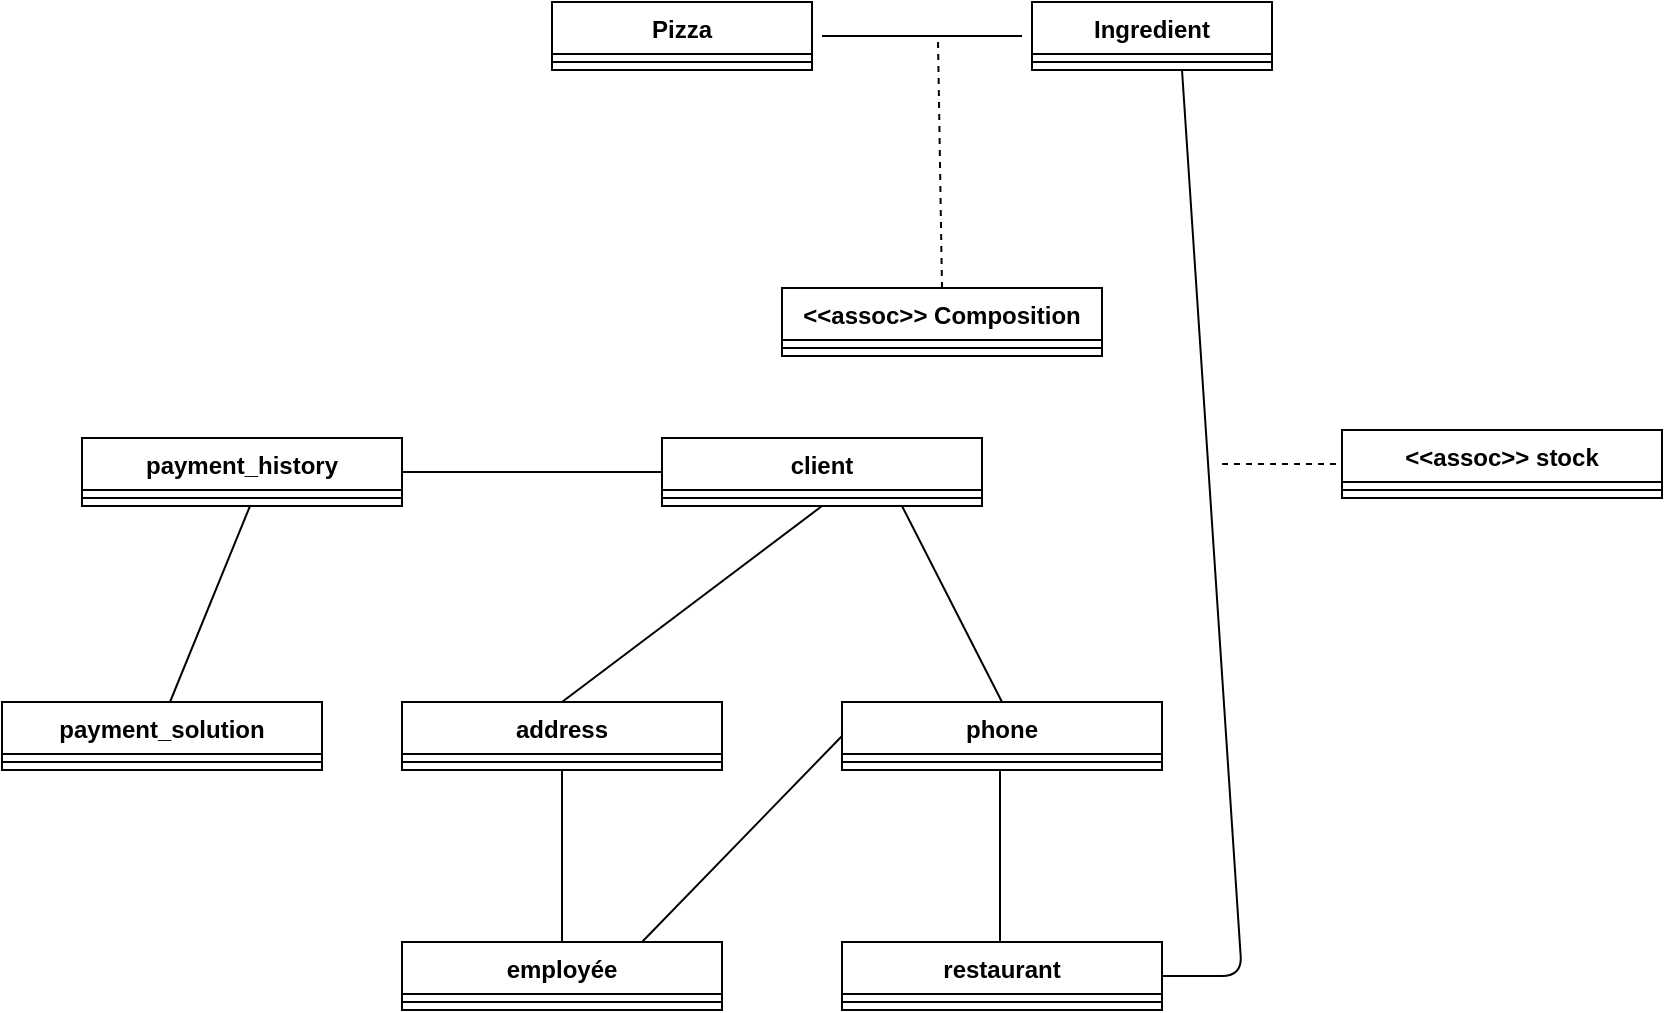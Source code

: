 <mxfile version="10.6.6" type="github"><diagram id="D1ukMxYMlEb4ZBfQrxmZ" name="Page-1"><mxGraphModel dx="1745" dy="664" grid="1" gridSize="10" guides="1" tooltips="1" connect="1" arrows="1" fold="1" page="1" pageScale="1" pageWidth="827" pageHeight="1169" math="0" shadow="0"><root><mxCell id="0"/><mxCell id="1" parent="0"/><mxCell id="fjcwTfYKbCh1iU2Mf5Um-34" value="" style="line;strokeWidth=1;fillColor=none;align=left;verticalAlign=middle;spacingTop=-1;spacingLeft=3;spacingRight=3;rotatable=0;labelPosition=right;points=[];portConstraint=eastwest;" vertex="1" parent="1"><mxGeometry x="-140" y="163" width="100" height="8" as="geometry"/></mxCell><mxCell id="fjcwTfYKbCh1iU2Mf5Um-35" value="Pizza" style="swimlane;fontStyle=1;align=center;verticalAlign=top;childLayout=stackLayout;horizontal=1;startSize=26;horizontalStack=0;resizeParent=1;resizeParentMax=0;resizeLast=0;collapsible=1;marginBottom=0;gradientColor=none;" vertex="1" parent="1"><mxGeometry x="-275" y="150" width="130" height="34" as="geometry"/></mxCell><mxCell id="fjcwTfYKbCh1iU2Mf5Um-37" value="" style="line;strokeWidth=1;fillColor=none;align=left;verticalAlign=middle;spacingTop=-1;spacingLeft=3;spacingRight=3;rotatable=0;labelPosition=right;points=[];portConstraint=eastwest;" vertex="1" parent="fjcwTfYKbCh1iU2Mf5Um-35"><mxGeometry y="26" width="130" height="8" as="geometry"/></mxCell><mxCell id="fjcwTfYKbCh1iU2Mf5Um-39" value="Ingredient" style="swimlane;fontStyle=1;align=center;verticalAlign=top;childLayout=stackLayout;horizontal=1;startSize=26;horizontalStack=0;resizeParent=1;resizeParentMax=0;resizeLast=0;collapsible=1;marginBottom=0;gradientColor=none;" vertex="1" parent="1"><mxGeometry x="-35" y="150" width="120" height="34" as="geometry"/></mxCell><mxCell id="fjcwTfYKbCh1iU2Mf5Um-41" value="" style="line;strokeWidth=1;fillColor=none;align=left;verticalAlign=middle;spacingTop=-1;spacingLeft=3;spacingRight=3;rotatable=0;labelPosition=right;points=[];portConstraint=eastwest;" vertex="1" parent="fjcwTfYKbCh1iU2Mf5Um-39"><mxGeometry y="26" width="120" height="8" as="geometry"/></mxCell><mxCell id="fjcwTfYKbCh1iU2Mf5Um-43" value="&lt;&lt;assoc&gt;&gt; stock" style="swimlane;fontStyle=1;align=center;verticalAlign=top;childLayout=stackLayout;horizontal=1;startSize=26;horizontalStack=0;resizeParent=1;resizeParentMax=0;resizeLast=0;collapsible=1;marginBottom=0;gradientColor=none;" vertex="1" parent="1"><mxGeometry x="120" y="364" width="160" height="34" as="geometry"/></mxCell><mxCell id="fjcwTfYKbCh1iU2Mf5Um-45" value="" style="line;strokeWidth=1;fillColor=none;align=left;verticalAlign=middle;spacingTop=-1;spacingLeft=3;spacingRight=3;rotatable=0;labelPosition=right;points=[];portConstraint=eastwest;" vertex="1" parent="fjcwTfYKbCh1iU2Mf5Um-43"><mxGeometry y="26" width="160" height="8" as="geometry"/></mxCell><mxCell id="fjcwTfYKbCh1iU2Mf5Um-46" value="&lt;&lt;assoc&gt;&gt; Composition" style="swimlane;fontStyle=1;align=center;verticalAlign=top;childLayout=stackLayout;horizontal=1;startSize=26;horizontalStack=0;resizeParent=1;resizeParentMax=0;resizeLast=0;collapsible=1;marginBottom=0;gradientColor=none;" vertex="1" parent="1"><mxGeometry x="-160" y="293" width="160" height="34" as="geometry"/></mxCell><mxCell id="fjcwTfYKbCh1iU2Mf5Um-48" value="" style="line;strokeWidth=1;fillColor=none;align=left;verticalAlign=middle;spacingTop=-1;spacingLeft=3;spacingRight=3;rotatable=0;labelPosition=right;points=[];portConstraint=eastwest;" vertex="1" parent="fjcwTfYKbCh1iU2Mf5Um-46"><mxGeometry y="26" width="160" height="8" as="geometry"/></mxCell><mxCell id="fjcwTfYKbCh1iU2Mf5Um-49" value="client" style="swimlane;fontStyle=1;align=center;verticalAlign=top;childLayout=stackLayout;horizontal=1;startSize=26;horizontalStack=0;resizeParent=1;resizeParentMax=0;resizeLast=0;collapsible=1;marginBottom=0;gradientColor=none;" vertex="1" parent="1"><mxGeometry x="-220" y="368" width="160" height="34" as="geometry"/></mxCell><mxCell id="fjcwTfYKbCh1iU2Mf5Um-51" value="" style="line;strokeWidth=1;fillColor=none;align=left;verticalAlign=middle;spacingTop=-1;spacingLeft=3;spacingRight=3;rotatable=0;labelPosition=right;points=[];portConstraint=eastwest;" vertex="1" parent="fjcwTfYKbCh1iU2Mf5Um-49"><mxGeometry y="26" width="160" height="8" as="geometry"/></mxCell><mxCell id="fjcwTfYKbCh1iU2Mf5Um-55" value="payment_history" style="swimlane;fontStyle=1;align=center;verticalAlign=top;childLayout=stackLayout;horizontal=1;startSize=26;horizontalStack=0;resizeParent=1;resizeParentMax=0;resizeLast=0;collapsible=1;marginBottom=0;gradientColor=none;" vertex="1" parent="1"><mxGeometry x="-510" y="368" width="160" height="34" as="geometry"/></mxCell><mxCell id="fjcwTfYKbCh1iU2Mf5Um-57" value="" style="line;strokeWidth=1;fillColor=none;align=left;verticalAlign=middle;spacingTop=-1;spacingLeft=3;spacingRight=3;rotatable=0;labelPosition=right;points=[];portConstraint=eastwest;" vertex="1" parent="fjcwTfYKbCh1iU2Mf5Um-55"><mxGeometry y="26" width="160" height="8" as="geometry"/></mxCell><mxCell id="fjcwTfYKbCh1iU2Mf5Um-58" value="payment_solution" style="swimlane;fontStyle=1;align=center;verticalAlign=top;childLayout=stackLayout;horizontal=1;startSize=26;horizontalStack=0;resizeParent=1;resizeParentMax=0;resizeLast=0;collapsible=1;marginBottom=0;gradientColor=none;" vertex="1" parent="1"><mxGeometry x="-550" y="500" width="160" height="34" as="geometry"/></mxCell><mxCell id="fjcwTfYKbCh1iU2Mf5Um-60" value="" style="line;strokeWidth=1;fillColor=none;align=left;verticalAlign=middle;spacingTop=-1;spacingLeft=3;spacingRight=3;rotatable=0;labelPosition=right;points=[];portConstraint=eastwest;" vertex="1" parent="fjcwTfYKbCh1iU2Mf5Um-58"><mxGeometry y="26" width="160" height="8" as="geometry"/></mxCell><mxCell id="fjcwTfYKbCh1iU2Mf5Um-67" value="address" style="swimlane;fontStyle=1;align=center;verticalAlign=top;childLayout=stackLayout;horizontal=1;startSize=26;horizontalStack=0;resizeParent=1;resizeParentMax=0;resizeLast=0;collapsible=1;marginBottom=0;gradientColor=none;" vertex="1" parent="1"><mxGeometry x="-350" y="500" width="160" height="34" as="geometry"/></mxCell><mxCell id="fjcwTfYKbCh1iU2Mf5Um-69" value="" style="line;strokeWidth=1;fillColor=none;align=left;verticalAlign=middle;spacingTop=-1;spacingLeft=3;spacingRight=3;rotatable=0;labelPosition=right;points=[];portConstraint=eastwest;" vertex="1" parent="fjcwTfYKbCh1iU2Mf5Um-67"><mxGeometry y="26" width="160" height="8" as="geometry"/></mxCell><mxCell id="fjcwTfYKbCh1iU2Mf5Um-71" value="phone" style="swimlane;fontStyle=1;align=center;verticalAlign=top;childLayout=stackLayout;horizontal=1;startSize=26;horizontalStack=0;resizeParent=1;resizeParentMax=0;resizeLast=0;collapsible=1;marginBottom=0;gradientColor=none;" vertex="1" parent="1"><mxGeometry x="-130" y="500" width="160" height="34" as="geometry"/></mxCell><mxCell id="fjcwTfYKbCh1iU2Mf5Um-72" value="" style="line;strokeWidth=1;fillColor=none;align=left;verticalAlign=middle;spacingTop=-1;spacingLeft=3;spacingRight=3;rotatable=0;labelPosition=right;points=[];portConstraint=eastwest;" vertex="1" parent="fjcwTfYKbCh1iU2Mf5Um-71"><mxGeometry y="26" width="160" height="8" as="geometry"/></mxCell><mxCell id="fjcwTfYKbCh1iU2Mf5Um-73" value="" style="endArrow=none;html=1;entryX=0.525;entryY=1;entryDx=0;entryDy=0;entryPerimeter=0;" edge="1" parent="1" target="fjcwTfYKbCh1iU2Mf5Um-57"><mxGeometry width="50" height="50" relative="1" as="geometry"><mxPoint x="-466" y="500" as="sourcePoint"/><mxPoint x="-460" y="439" as="targetPoint"/></mxGeometry></mxCell><mxCell id="fjcwTfYKbCh1iU2Mf5Um-74" value="" style="endArrow=none;html=1;exitX=0.5;exitY=0;exitDx=0;exitDy=0;entryX=0.5;entryY=1;entryDx=0;entryDy=0;" edge="1" parent="1" source="fjcwTfYKbCh1iU2Mf5Um-67" target="fjcwTfYKbCh1iU2Mf5Um-49"><mxGeometry width="50" height="50" relative="1" as="geometry"><mxPoint x="-290" y="489" as="sourcePoint"/><mxPoint x="-240" y="439" as="targetPoint"/></mxGeometry></mxCell><mxCell id="fjcwTfYKbCh1iU2Mf5Um-75" value="" style="endArrow=none;html=1;exitX=0.5;exitY=0;exitDx=0;exitDy=0;entryX=0.75;entryY=1;entryDx=0;entryDy=0;" edge="1" parent="1" source="fjcwTfYKbCh1iU2Mf5Um-71" target="fjcwTfYKbCh1iU2Mf5Um-49"><mxGeometry width="50" height="50" relative="1" as="geometry"><mxPoint x="-70" y="490" as="sourcePoint"/><mxPoint x="-20" y="440" as="targetPoint"/></mxGeometry></mxCell><mxCell id="fjcwTfYKbCh1iU2Mf5Um-76" value="employée" style="swimlane;fontStyle=1;align=center;verticalAlign=top;childLayout=stackLayout;horizontal=1;startSize=26;horizontalStack=0;resizeParent=1;resizeParentMax=0;resizeLast=0;collapsible=1;marginBottom=0;gradientColor=none;" vertex="1" parent="1"><mxGeometry x="-350" y="620" width="160" height="34" as="geometry"/></mxCell><mxCell id="fjcwTfYKbCh1iU2Mf5Um-77" value="" style="line;strokeWidth=1;fillColor=none;align=left;verticalAlign=middle;spacingTop=-1;spacingLeft=3;spacingRight=3;rotatable=0;labelPosition=right;points=[];portConstraint=eastwest;" vertex="1" parent="fjcwTfYKbCh1iU2Mf5Um-76"><mxGeometry y="26" width="160" height="8" as="geometry"/></mxCell><mxCell id="fjcwTfYKbCh1iU2Mf5Um-78" value="restaurant" style="swimlane;fontStyle=1;align=center;verticalAlign=top;childLayout=stackLayout;horizontal=1;startSize=26;horizontalStack=0;resizeParent=1;resizeParentMax=0;resizeLast=0;collapsible=1;marginBottom=0;gradientColor=none;" vertex="1" parent="1"><mxGeometry x="-130" y="620" width="160" height="34" as="geometry"/></mxCell><mxCell id="fjcwTfYKbCh1iU2Mf5Um-79" value="" style="line;strokeWidth=1;fillColor=none;align=left;verticalAlign=middle;spacingTop=-1;spacingLeft=3;spacingRight=3;rotatable=0;labelPosition=right;points=[];portConstraint=eastwest;" vertex="1" parent="fjcwTfYKbCh1iU2Mf5Um-78"><mxGeometry y="26" width="160" height="8" as="geometry"/></mxCell><mxCell id="fjcwTfYKbCh1iU2Mf5Um-80" value="" style="endArrow=none;html=1;exitX=0.5;exitY=0;exitDx=0;exitDy=0;entryX=0.5;entryY=1;entryDx=0;entryDy=0;" edge="1" parent="1" source="fjcwTfYKbCh1iU2Mf5Um-76" target="fjcwTfYKbCh1iU2Mf5Um-67"><mxGeometry width="50" height="50" relative="1" as="geometry"><mxPoint x="-290" y="600" as="sourcePoint"/><mxPoint x="-240" y="550" as="targetPoint"/></mxGeometry></mxCell><mxCell id="fjcwTfYKbCh1iU2Mf5Um-81" value="" style="endArrow=none;html=1;exitX=0.5;exitY=0;exitDx=0;exitDy=0;entryX=0.5;entryY=1;entryDx=0;entryDy=0;" edge="1" parent="1"><mxGeometry width="50" height="50" relative="1" as="geometry"><mxPoint x="-51" y="620" as="sourcePoint"/><mxPoint x="-51" y="534" as="targetPoint"/></mxGeometry></mxCell><mxCell id="fjcwTfYKbCh1iU2Mf5Um-82" value="" style="endArrow=none;html=1;exitX=0.75;exitY=0;exitDx=0;exitDy=0;entryX=0;entryY=0.5;entryDx=0;entryDy=0;" edge="1" parent="1" source="fjcwTfYKbCh1iU2Mf5Um-76" target="fjcwTfYKbCh1iU2Mf5Um-71"><mxGeometry width="50" height="50" relative="1" as="geometry"><mxPoint x="-195" y="600" as="sourcePoint"/><mxPoint x="-145" y="550" as="targetPoint"/></mxGeometry></mxCell><mxCell id="fjcwTfYKbCh1iU2Mf5Um-83" value="" style="endArrow=none;html=1;exitX=1;exitY=0.5;exitDx=0;exitDy=0;" edge="1" parent="1" source="fjcwTfYKbCh1iU2Mf5Um-78"><mxGeometry width="50" height="50" relative="1" as="geometry"><mxPoint x="90" y="559" as="sourcePoint"/><mxPoint x="40" y="184" as="targetPoint"/><Array as="points"><mxPoint x="70" y="637"/></Array></mxGeometry></mxCell><mxCell id="fjcwTfYKbCh1iU2Mf5Um-84" value="" style="endArrow=none;dashed=1;html=1;exitX=0.5;exitY=0;exitDx=0;exitDy=0;entryX=0.58;entryY=0.75;entryDx=0;entryDy=0;entryPerimeter=0;" edge="1" parent="1" source="fjcwTfYKbCh1iU2Mf5Um-46" target="fjcwTfYKbCh1iU2Mf5Um-34"><mxGeometry width="50" height="50" relative="1" as="geometry"><mxPoint x="-50" y="230" as="sourcePoint"/><mxPoint y="180" as="targetPoint"/></mxGeometry></mxCell><mxCell id="fjcwTfYKbCh1iU2Mf5Um-85" value="" style="endArrow=none;dashed=1;html=1;entryX=0;entryY=0.5;entryDx=0;entryDy=0;" edge="1" parent="1" target="fjcwTfYKbCh1iU2Mf5Um-43"><mxGeometry width="50" height="50" relative="1" as="geometry"><mxPoint x="60" y="381" as="sourcePoint"/><mxPoint x="110" y="364" as="targetPoint"/></mxGeometry></mxCell><mxCell id="fjcwTfYKbCh1iU2Mf5Um-86" value="" style="endArrow=none;html=1;entryX=0;entryY=0.5;entryDx=0;entryDy=0;exitX=1;exitY=0.5;exitDx=0;exitDy=0;" edge="1" parent="1" source="fjcwTfYKbCh1iU2Mf5Um-55" target="fjcwTfYKbCh1iU2Mf5Um-49"><mxGeometry width="50" height="50" relative="1" as="geometry"><mxPoint x="-340" y="406" as="sourcePoint"/><mxPoint x="-290" y="356" as="targetPoint"/></mxGeometry></mxCell></root></mxGraphModel></diagram></mxfile>